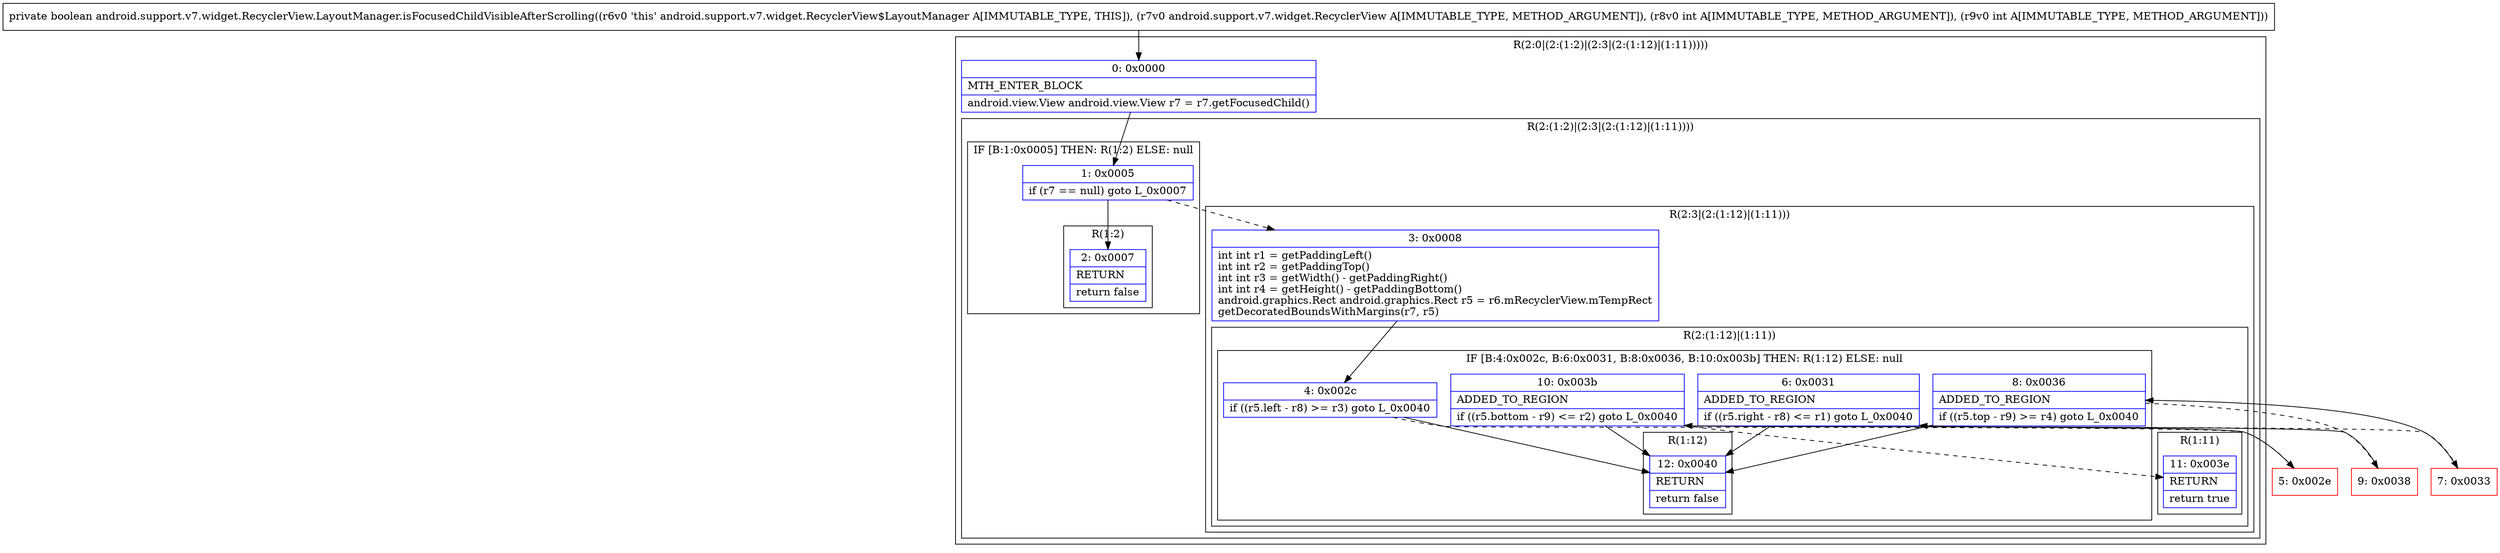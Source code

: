 digraph "CFG forandroid.support.v7.widget.RecyclerView.LayoutManager.isFocusedChildVisibleAfterScrolling(Landroid\/support\/v7\/widget\/RecyclerView;II)Z" {
subgraph cluster_Region_267508761 {
label = "R(2:0|(2:(1:2)|(2:3|(2:(1:12)|(1:11)))))";
node [shape=record,color=blue];
Node_0 [shape=record,label="{0\:\ 0x0000|MTH_ENTER_BLOCK\l|android.view.View android.view.View r7 = r7.getFocusedChild()\l}"];
subgraph cluster_Region_771051578 {
label = "R(2:(1:2)|(2:3|(2:(1:12)|(1:11))))";
node [shape=record,color=blue];
subgraph cluster_IfRegion_1598468820 {
label = "IF [B:1:0x0005] THEN: R(1:2) ELSE: null";
node [shape=record,color=blue];
Node_1 [shape=record,label="{1\:\ 0x0005|if (r7 == null) goto L_0x0007\l}"];
subgraph cluster_Region_818798973 {
label = "R(1:2)";
node [shape=record,color=blue];
Node_2 [shape=record,label="{2\:\ 0x0007|RETURN\l|return false\l}"];
}
}
subgraph cluster_Region_856735167 {
label = "R(2:3|(2:(1:12)|(1:11)))";
node [shape=record,color=blue];
Node_3 [shape=record,label="{3\:\ 0x0008|int int r1 = getPaddingLeft()\lint int r2 = getPaddingTop()\lint int r3 = getWidth() \- getPaddingRight()\lint int r4 = getHeight() \- getPaddingBottom()\landroid.graphics.Rect android.graphics.Rect r5 = r6.mRecyclerView.mTempRect\lgetDecoratedBoundsWithMargins(r7, r5)\l}"];
subgraph cluster_Region_824189640 {
label = "R(2:(1:12)|(1:11))";
node [shape=record,color=blue];
subgraph cluster_IfRegion_1346106950 {
label = "IF [B:4:0x002c, B:6:0x0031, B:8:0x0036, B:10:0x003b] THEN: R(1:12) ELSE: null";
node [shape=record,color=blue];
Node_4 [shape=record,label="{4\:\ 0x002c|if ((r5.left \- r8) \>= r3) goto L_0x0040\l}"];
Node_6 [shape=record,label="{6\:\ 0x0031|ADDED_TO_REGION\l|if ((r5.right \- r8) \<= r1) goto L_0x0040\l}"];
Node_8 [shape=record,label="{8\:\ 0x0036|ADDED_TO_REGION\l|if ((r5.top \- r9) \>= r4) goto L_0x0040\l}"];
Node_10 [shape=record,label="{10\:\ 0x003b|ADDED_TO_REGION\l|if ((r5.bottom \- r9) \<= r2) goto L_0x0040\l}"];
subgraph cluster_Region_1178725297 {
label = "R(1:12)";
node [shape=record,color=blue];
Node_12 [shape=record,label="{12\:\ 0x0040|RETURN\l|return false\l}"];
}
}
subgraph cluster_Region_1102186435 {
label = "R(1:11)";
node [shape=record,color=blue];
Node_11 [shape=record,label="{11\:\ 0x003e|RETURN\l|return true\l}"];
}
}
}
}
}
Node_5 [shape=record,color=red,label="{5\:\ 0x002e}"];
Node_7 [shape=record,color=red,label="{7\:\ 0x0033}"];
Node_9 [shape=record,color=red,label="{9\:\ 0x0038}"];
MethodNode[shape=record,label="{private boolean android.support.v7.widget.RecyclerView.LayoutManager.isFocusedChildVisibleAfterScrolling((r6v0 'this' android.support.v7.widget.RecyclerView$LayoutManager A[IMMUTABLE_TYPE, THIS]), (r7v0 android.support.v7.widget.RecyclerView A[IMMUTABLE_TYPE, METHOD_ARGUMENT]), (r8v0 int A[IMMUTABLE_TYPE, METHOD_ARGUMENT]), (r9v0 int A[IMMUTABLE_TYPE, METHOD_ARGUMENT])) }"];
MethodNode -> Node_0;
Node_0 -> Node_1;
Node_1 -> Node_2;
Node_1 -> Node_3[style=dashed];
Node_3 -> Node_4;
Node_4 -> Node_5[style=dashed];
Node_4 -> Node_12;
Node_6 -> Node_7[style=dashed];
Node_6 -> Node_12;
Node_8 -> Node_9[style=dashed];
Node_8 -> Node_12;
Node_10 -> Node_11[style=dashed];
Node_10 -> Node_12;
Node_5 -> Node_6;
Node_7 -> Node_8;
Node_9 -> Node_10;
}

